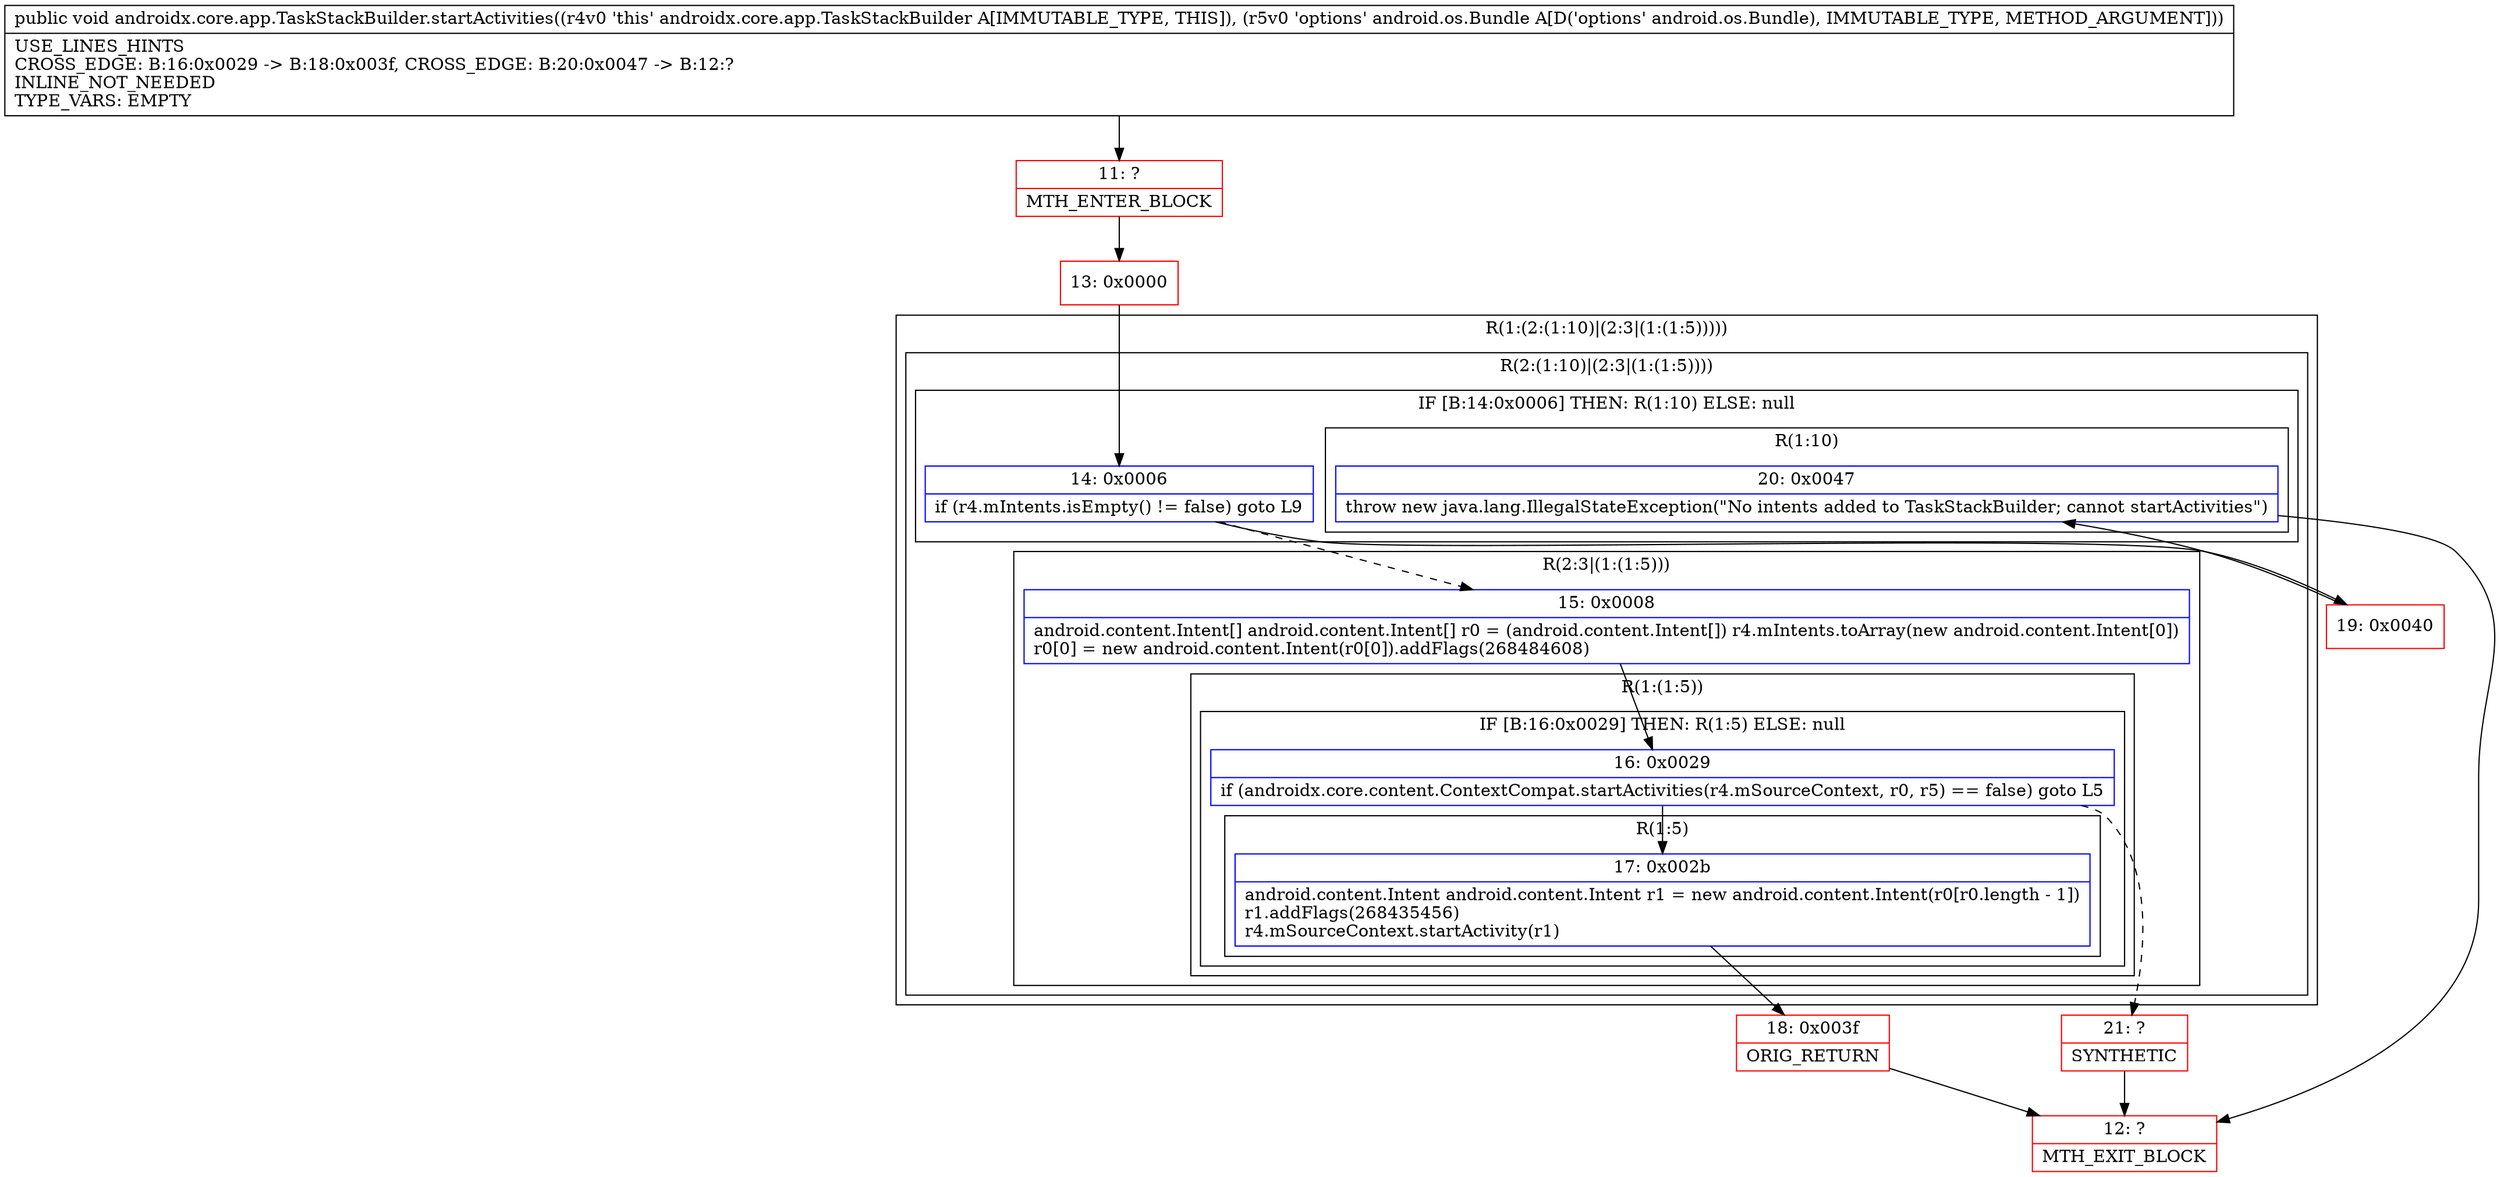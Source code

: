 digraph "CFG forandroidx.core.app.TaskStackBuilder.startActivities(Landroid\/os\/Bundle;)V" {
subgraph cluster_Region_1616283176 {
label = "R(1:(2:(1:10)|(2:3|(1:(1:5)))))";
node [shape=record,color=blue];
subgraph cluster_Region_1942753934 {
label = "R(2:(1:10)|(2:3|(1:(1:5))))";
node [shape=record,color=blue];
subgraph cluster_IfRegion_1313037547 {
label = "IF [B:14:0x0006] THEN: R(1:10) ELSE: null";
node [shape=record,color=blue];
Node_14 [shape=record,label="{14\:\ 0x0006|if (r4.mIntents.isEmpty() != false) goto L9\l}"];
subgraph cluster_Region_1802317871 {
label = "R(1:10)";
node [shape=record,color=blue];
Node_20 [shape=record,label="{20\:\ 0x0047|throw new java.lang.IllegalStateException(\"No intents added to TaskStackBuilder; cannot startActivities\")\l}"];
}
}
subgraph cluster_Region_1986658098 {
label = "R(2:3|(1:(1:5)))";
node [shape=record,color=blue];
Node_15 [shape=record,label="{15\:\ 0x0008|android.content.Intent[] android.content.Intent[] r0 = (android.content.Intent[]) r4.mIntents.toArray(new android.content.Intent[0])\lr0[0] = new android.content.Intent(r0[0]).addFlags(268484608)\l}"];
subgraph cluster_Region_1071553708 {
label = "R(1:(1:5))";
node [shape=record,color=blue];
subgraph cluster_IfRegion_940881699 {
label = "IF [B:16:0x0029] THEN: R(1:5) ELSE: null";
node [shape=record,color=blue];
Node_16 [shape=record,label="{16\:\ 0x0029|if (androidx.core.content.ContextCompat.startActivities(r4.mSourceContext, r0, r5) == false) goto L5\l}"];
subgraph cluster_Region_382736116 {
label = "R(1:5)";
node [shape=record,color=blue];
Node_17 [shape=record,label="{17\:\ 0x002b|android.content.Intent android.content.Intent r1 = new android.content.Intent(r0[r0.length \- 1])\lr1.addFlags(268435456)\lr4.mSourceContext.startActivity(r1)\l}"];
}
}
}
}
}
}
Node_11 [shape=record,color=red,label="{11\:\ ?|MTH_ENTER_BLOCK\l}"];
Node_13 [shape=record,color=red,label="{13\:\ 0x0000}"];
Node_18 [shape=record,color=red,label="{18\:\ 0x003f|ORIG_RETURN\l}"];
Node_12 [shape=record,color=red,label="{12\:\ ?|MTH_EXIT_BLOCK\l}"];
Node_21 [shape=record,color=red,label="{21\:\ ?|SYNTHETIC\l}"];
Node_19 [shape=record,color=red,label="{19\:\ 0x0040}"];
MethodNode[shape=record,label="{public void androidx.core.app.TaskStackBuilder.startActivities((r4v0 'this' androidx.core.app.TaskStackBuilder A[IMMUTABLE_TYPE, THIS]), (r5v0 'options' android.os.Bundle A[D('options' android.os.Bundle), IMMUTABLE_TYPE, METHOD_ARGUMENT]))  | USE_LINES_HINTS\lCROSS_EDGE: B:16:0x0029 \-\> B:18:0x003f, CROSS_EDGE: B:20:0x0047 \-\> B:12:?\lINLINE_NOT_NEEDED\lTYPE_VARS: EMPTY\l}"];
MethodNode -> Node_11;Node_14 -> Node_15[style=dashed];
Node_14 -> Node_19;
Node_20 -> Node_12;
Node_15 -> Node_16;
Node_16 -> Node_17;
Node_16 -> Node_21[style=dashed];
Node_17 -> Node_18;
Node_11 -> Node_13;
Node_13 -> Node_14;
Node_18 -> Node_12;
Node_21 -> Node_12;
Node_19 -> Node_20;
}

